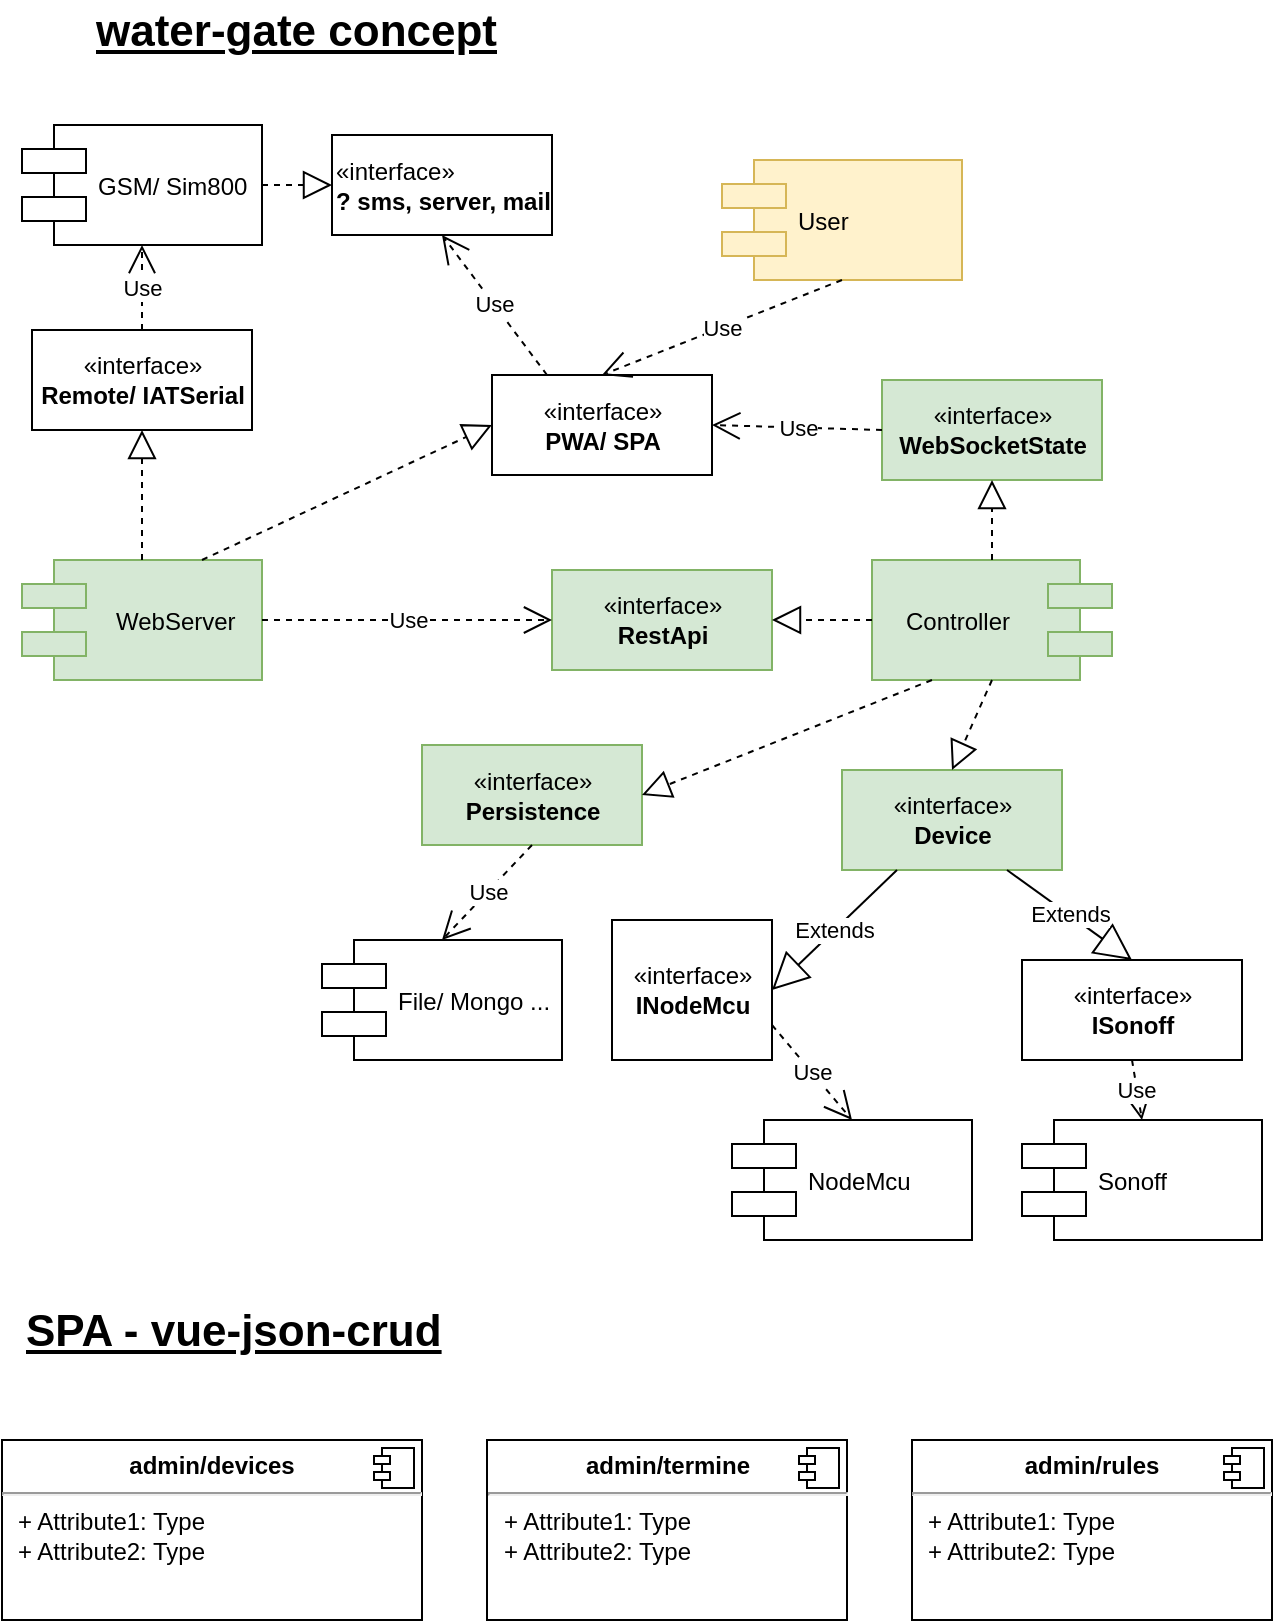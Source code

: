<mxfile version="10.7.5" type="device"><diagram id="bUiZtHM9Bvjog4h1wMAO" name="Page-1"><mxGraphModel dx="738" dy="568" grid="1" gridSize="10" guides="1" tooltips="1" connect="1" arrows="1" fold="1" page="1" pageScale="1" pageWidth="1100" pageHeight="850" math="0" shadow="0"><root><mxCell id="0"/><mxCell id="1" parent="0"/><mxCell id="YidOh_zYQuGWFkyb3X8e-1" value="GSM/ Sim800" style="shape=component;align=left;spacingLeft=36;" parent="1" vertex="1"><mxGeometry x="85" y="272.5" width="120" height="60" as="geometry"/></mxCell><mxCell id="YidOh_zYQuGWFkyb3X8e-2" value="Controller" style="shape=component;align=left;spacingLeft=15;direction=west;fillColor=#d5e8d4;strokeColor=#82b366;" parent="1" vertex="1"><mxGeometry x="510" y="490" width="120" height="60" as="geometry"/></mxCell><mxCell id="YidOh_zYQuGWFkyb3X8e-3" value="NodeMcu" style="shape=component;align=left;spacingLeft=36;" parent="1" vertex="1"><mxGeometry x="440" y="770" width="120" height="60" as="geometry"/></mxCell><mxCell id="YidOh_zYQuGWFkyb3X8e-4" value="«interface»&lt;br&gt;&lt;b&gt;Device&lt;/b&gt;" style="html=1;fillColor=#d5e8d4;strokeColor=#82b366;" parent="1" vertex="1"><mxGeometry x="495" y="595" width="110" height="50" as="geometry"/></mxCell><mxCell id="YidOh_zYQuGWFkyb3X8e-6" value="«interface»&lt;br&gt;&lt;b&gt;Remote/ IATSerial&lt;/b&gt;&lt;br&gt;" style="html=1;" parent="1" vertex="1"><mxGeometry x="90" y="375" width="110" height="50" as="geometry"/></mxCell><mxCell id="YidOh_zYQuGWFkyb3X8e-7" value="Sonoff" style="shape=component;align=left;spacingLeft=36;" parent="1" vertex="1"><mxGeometry x="585" y="770" width="120" height="60" as="geometry"/></mxCell><mxCell id="YidOh_zYQuGWFkyb3X8e-8" value="«interface»&lt;br&gt;&lt;b&gt;RestApi&lt;/b&gt;" style="html=1;fillColor=#d5e8d4;strokeColor=#82b366;" parent="1" vertex="1"><mxGeometry x="350" y="495" width="110" height="50" as="geometry"/></mxCell><mxCell id="YidOh_zYQuGWFkyb3X8e-9" value="WebServer" style="shape=component;align=left;spacingLeft=45;direction=east;fillColor=#d5e8d4;strokeColor=#82b366;" parent="1" vertex="1"><mxGeometry x="85" y="490" width="120" height="60" as="geometry"/></mxCell><mxCell id="YidOh_zYQuGWFkyb3X8e-10" value="«interface»&lt;br&gt;&lt;b&gt;PWA/ SPA&lt;/b&gt;" style="html=1;" parent="1" vertex="1"><mxGeometry x="320" y="397.5" width="110" height="50" as="geometry"/></mxCell><mxCell id="YidOh_zYQuGWFkyb3X8e-11" value="User" style="shape=component;align=left;spacingLeft=36;fillColor=#fff2cc;strokeColor=#d6b656;" parent="1" vertex="1"><mxGeometry x="435" y="290" width="120" height="60" as="geometry"/></mxCell><mxCell id="YidOh_zYQuGWFkyb3X8e-12" value="«interface»&lt;br&gt;&lt;b&gt;WebSocketState&lt;/b&gt;&lt;br&gt;" style="html=1;fillColor=#d5e8d4;strokeColor=#82b366;" parent="1" vertex="1"><mxGeometry x="515" y="400" width="110" height="50" as="geometry"/></mxCell><mxCell id="YidOh_zYQuGWFkyb3X8e-13" value="«interface»&lt;br&gt;&lt;b&gt;Persistence&lt;/b&gt;" style="html=1;fillColor=#d5e8d4;strokeColor=#82b366;" parent="1" vertex="1"><mxGeometry x="285" y="582.5" width="110" height="50" as="geometry"/></mxCell><mxCell id="YidOh_zYQuGWFkyb3X8e-14" value="File/ Mongo ..." style="shape=component;align=left;spacingLeft=36;" parent="1" vertex="1"><mxGeometry x="235" y="680" width="120" height="60" as="geometry"/></mxCell><mxCell id="YidOh_zYQuGWFkyb3X8e-15" value="" style="endArrow=block;dashed=1;endFill=0;endSize=12;html=1;entryX=0.5;entryY=0;entryDx=0;entryDy=0;exitX=0.5;exitY=0;exitDx=0;exitDy=0;" parent="1" source="YidOh_zYQuGWFkyb3X8e-2" target="YidOh_zYQuGWFkyb3X8e-4" edge="1"><mxGeometry width="160" relative="1" as="geometry"><mxPoint x="20" y="760" as="sourcePoint"/><mxPoint x="180" y="760" as="targetPoint"/></mxGeometry></mxCell><mxCell id="YidOh_zYQuGWFkyb3X8e-16" value="" style="endArrow=block;dashed=1;endFill=0;endSize=12;html=1;exitX=0.5;exitY=0;exitDx=0;exitDy=0;entryX=0.5;entryY=1;entryDx=0;entryDy=0;" parent="1" source="YidOh_zYQuGWFkyb3X8e-9" target="YidOh_zYQuGWFkyb3X8e-6" edge="1"><mxGeometry width="160" relative="1" as="geometry"><mxPoint x="20" y="760" as="sourcePoint"/><mxPoint x="180" y="760" as="targetPoint"/><Array as="points"/></mxGeometry></mxCell><mxCell id="YidOh_zYQuGWFkyb3X8e-17" value="Use" style="endArrow=open;endSize=12;dashed=1;html=1;entryX=0.5;entryY=0;entryDx=0;entryDy=0;exitX=0.75;exitY=0;exitDx=0;exitDy=0;" parent="1" source="YidOh_zYQuGWFkyb3X8e-37" target="YidOh_zYQuGWFkyb3X8e-3" edge="1"><mxGeometry width="160" relative="1" as="geometry"><mxPoint x="390" y="700" as="sourcePoint"/><mxPoint x="180" y="760" as="targetPoint"/></mxGeometry></mxCell><mxCell id="YidOh_zYQuGWFkyb3X8e-20" value="Use" style="endArrow=open;endSize=12;dashed=1;html=1;entryX=0.5;entryY=0;entryDx=0;entryDy=0;exitX=0.5;exitY=1;exitDx=0;exitDy=0;" parent="1" source="YidOh_zYQuGWFkyb3X8e-38" target="YidOh_zYQuGWFkyb3X8e-7" edge="1"><mxGeometry width="160" relative="1" as="geometry"><mxPoint x="510" y="760" as="sourcePoint"/><mxPoint x="180" y="760" as="targetPoint"/></mxGeometry></mxCell><mxCell id="YidOh_zYQuGWFkyb3X8e-22" value="Use" style="endArrow=open;endSize=12;dashed=1;html=1;exitX=0.5;exitY=0;exitDx=0;exitDy=0;entryX=0.5;entryY=1;entryDx=0;entryDy=0;" parent="1" source="YidOh_zYQuGWFkyb3X8e-6" target="YidOh_zYQuGWFkyb3X8e-1" edge="1"><mxGeometry width="160" relative="1" as="geometry"><mxPoint x="20" y="760" as="sourcePoint"/><mxPoint x="180" y="760" as="targetPoint"/></mxGeometry></mxCell><mxCell id="YidOh_zYQuGWFkyb3X8e-23" value="" style="endArrow=block;dashed=1;endFill=0;endSize=12;html=1;exitX=1;exitY=0.5;exitDx=0;exitDy=0;entryX=1;entryY=0.5;entryDx=0;entryDy=0;" parent="1" source="YidOh_zYQuGWFkyb3X8e-2" target="YidOh_zYQuGWFkyb3X8e-8" edge="1"><mxGeometry width="160" relative="1" as="geometry"><mxPoint x="20" y="760" as="sourcePoint"/><mxPoint x="180" y="760" as="targetPoint"/></mxGeometry></mxCell><mxCell id="YidOh_zYQuGWFkyb3X8e-24" value="Use" style="endArrow=open;endSize=12;dashed=1;html=1;exitX=1;exitY=0.5;exitDx=0;exitDy=0;entryX=0;entryY=0.5;entryDx=0;entryDy=0;" parent="1" source="YidOh_zYQuGWFkyb3X8e-9" target="YidOh_zYQuGWFkyb3X8e-8" edge="1"><mxGeometry width="160" relative="1" as="geometry"><mxPoint x="20" y="760" as="sourcePoint"/><mxPoint x="310" y="560" as="targetPoint"/></mxGeometry></mxCell><mxCell id="YidOh_zYQuGWFkyb3X8e-26" value="Use" style="endArrow=open;endSize=12;dashed=1;html=1;exitX=0.5;exitY=1;exitDx=0;exitDy=0;entryX=0.5;entryY=0;entryDx=0;entryDy=0;" parent="1" source="YidOh_zYQuGWFkyb3X8e-13" target="YidOh_zYQuGWFkyb3X8e-14" edge="1"><mxGeometry width="160" relative="1" as="geometry"><mxPoint x="20" y="760" as="sourcePoint"/><mxPoint x="180" y="760" as="targetPoint"/></mxGeometry></mxCell><mxCell id="YidOh_zYQuGWFkyb3X8e-27" value="" style="endArrow=block;dashed=1;endFill=0;endSize=12;html=1;exitX=0.75;exitY=0;exitDx=0;exitDy=0;entryX=1;entryY=0.5;entryDx=0;entryDy=0;" parent="1" source="YidOh_zYQuGWFkyb3X8e-2" target="YidOh_zYQuGWFkyb3X8e-13" edge="1"><mxGeometry width="160" relative="1" as="geometry"><mxPoint x="20" y="760" as="sourcePoint"/><mxPoint x="180" y="760" as="targetPoint"/></mxGeometry></mxCell><mxCell id="YidOh_zYQuGWFkyb3X8e-29" value="Use" style="endArrow=open;endSize=12;dashed=1;html=1;exitX=0.5;exitY=1;exitDx=0;exitDy=0;entryX=0.5;entryY=0;entryDx=0;entryDy=0;" parent="1" source="YidOh_zYQuGWFkyb3X8e-11" target="YidOh_zYQuGWFkyb3X8e-10" edge="1"><mxGeometry width="160" relative="1" as="geometry"><mxPoint x="20" y="760" as="sourcePoint"/><mxPoint x="180" y="760" as="targetPoint"/></mxGeometry></mxCell><mxCell id="YidOh_zYQuGWFkyb3X8e-30" value="" style="endArrow=block;dashed=1;endFill=0;endSize=12;html=1;exitX=0.5;exitY=1;exitDx=0;exitDy=0;entryX=0.5;entryY=1;entryDx=0;entryDy=0;" parent="1" source="YidOh_zYQuGWFkyb3X8e-2" target="YidOh_zYQuGWFkyb3X8e-12" edge="1"><mxGeometry width="160" relative="1" as="geometry"><mxPoint x="310" y="760" as="sourcePoint"/><mxPoint x="470" y="760" as="targetPoint"/></mxGeometry></mxCell><mxCell id="YidOh_zYQuGWFkyb3X8e-31" value="Use" style="endArrow=open;endSize=12;dashed=1;html=1;exitX=0;exitY=0.5;exitDx=0;exitDy=0;entryX=1;entryY=0.5;entryDx=0;entryDy=0;" parent="1" source="YidOh_zYQuGWFkyb3X8e-12" target="YidOh_zYQuGWFkyb3X8e-10" edge="1"><mxGeometry width="160" relative="1" as="geometry"><mxPoint x="670" y="440" as="sourcePoint"/><mxPoint x="830" y="440" as="targetPoint"/></mxGeometry></mxCell><mxCell id="YidOh_zYQuGWFkyb3X8e-32" value="«interface»&lt;br&gt;&lt;b&gt;? sms, server, mail&lt;/b&gt;" style="html=1;align=left;" parent="1" vertex="1"><mxGeometry x="240" y="277.5" width="110" height="50" as="geometry"/></mxCell><mxCell id="YidOh_zYQuGWFkyb3X8e-33" value="" style="endArrow=block;dashed=1;endFill=0;endSize=12;html=1;exitX=1;exitY=0.5;exitDx=0;exitDy=0;entryX=0;entryY=0.5;entryDx=0;entryDy=0;" parent="1" source="YidOh_zYQuGWFkyb3X8e-1" target="YidOh_zYQuGWFkyb3X8e-32" edge="1"><mxGeometry width="160" relative="1" as="geometry"><mxPoint x="20" y="760" as="sourcePoint"/><mxPoint x="180" y="760" as="targetPoint"/></mxGeometry></mxCell><mxCell id="YidOh_zYQuGWFkyb3X8e-34" value="Use" style="endArrow=open;endSize=12;dashed=1;html=1;exitX=0.25;exitY=0;exitDx=0;exitDy=0;entryX=0.5;entryY=1;entryDx=0;entryDy=0;" parent="1" source="YidOh_zYQuGWFkyb3X8e-10" target="YidOh_zYQuGWFkyb3X8e-32" edge="1"><mxGeometry width="160" relative="1" as="geometry"><mxPoint x="20" y="760" as="sourcePoint"/><mxPoint x="180" y="760" as="targetPoint"/></mxGeometry></mxCell><mxCell id="YidOh_zYQuGWFkyb3X8e-35" value="&lt;font style=&quot;font-size: 22px&quot;&gt;&lt;b&gt;&lt;u&gt;water-gate concept&lt;/u&gt;&lt;/b&gt;&lt;/font&gt;" style="text;html=1;resizable=0;points=[];autosize=1;align=left;verticalAlign=top;spacingTop=-4;" parent="1" vertex="1"><mxGeometry x="120" y="210" width="220" height="20" as="geometry"/></mxCell><mxCell id="YidOh_zYQuGWFkyb3X8e-37" value="«interface»&lt;br&gt;&lt;b&gt;INodeMcu&lt;/b&gt;" style="html=1;direction=south;" parent="1" vertex="1"><mxGeometry x="380" y="670" width="80" height="70" as="geometry"/></mxCell><mxCell id="YidOh_zYQuGWFkyb3X8e-38" value="«interface»&lt;br&gt;&lt;b&gt;ISonoff&lt;/b&gt;" style="html=1;" parent="1" vertex="1"><mxGeometry x="585" y="690" width="110" height="50" as="geometry"/></mxCell><mxCell id="YidOh_zYQuGWFkyb3X8e-39" value="Extends" style="endArrow=block;endSize=16;endFill=0;html=1;exitX=0.75;exitY=1;exitDx=0;exitDy=0;entryX=0.5;entryY=0;entryDx=0;entryDy=0;" parent="1" source="YidOh_zYQuGWFkyb3X8e-4" target="YidOh_zYQuGWFkyb3X8e-38" edge="1"><mxGeometry width="160" relative="1" as="geometry"><mxPoint x="90" y="850" as="sourcePoint"/><mxPoint x="610" y="640" as="targetPoint"/></mxGeometry></mxCell><mxCell id="YidOh_zYQuGWFkyb3X8e-40" value="Extends" style="endArrow=block;endSize=16;endFill=0;html=1;exitX=0.25;exitY=1;exitDx=0;exitDy=0;entryX=0.5;entryY=0;entryDx=0;entryDy=0;" parent="1" source="YidOh_zYQuGWFkyb3X8e-4" target="YidOh_zYQuGWFkyb3X8e-37" edge="1"><mxGeometry width="160" relative="1" as="geometry"><mxPoint x="90" y="850" as="sourcePoint"/><mxPoint x="420" y="680" as="targetPoint"/></mxGeometry></mxCell><mxCell id="YidOh_zYQuGWFkyb3X8e-42" value="" style="endArrow=block;dashed=1;endFill=0;endSize=12;html=1;exitX=0.75;exitY=0;exitDx=0;exitDy=0;entryX=0;entryY=0.5;entryDx=0;entryDy=0;" parent="1" source="YidOh_zYQuGWFkyb3X8e-9" target="YidOh_zYQuGWFkyb3X8e-10" edge="1"><mxGeometry width="160" relative="1" as="geometry"><mxPoint x="90" y="850" as="sourcePoint"/><mxPoint x="250" y="850" as="targetPoint"/></mxGeometry></mxCell><mxCell id="E44JpwFRPB8GiYnQOW6b-1" value="&lt;b&gt;&lt;font size=&quot;1&quot;&gt;&lt;u style=&quot;font-size: 22px&quot;&gt;SPA - vue-json-crud&lt;/u&gt;&lt;/font&gt;&lt;/b&gt;" style="text;html=1;resizable=0;points=[];autosize=1;align=left;verticalAlign=top;spacingTop=-4;" vertex="1" parent="1"><mxGeometry x="85" y="860" width="220" height="20" as="geometry"/></mxCell><mxCell id="E44JpwFRPB8GiYnQOW6b-5" value="&lt;p style=&quot;margin: 0px ; margin-top: 6px ; text-align: center&quot;&gt;&lt;b&gt;admin/devices&lt;/b&gt;&lt;/p&gt;&lt;hr&gt;&lt;p style=&quot;margin: 0px ; margin-left: 8px&quot;&gt;+ Attribute1: Type&lt;br&gt;+ Attribute2: Type&lt;/p&gt;" style="align=left;overflow=fill;html=1;" vertex="1" parent="1"><mxGeometry x="75" y="930" width="210" height="90" as="geometry"/></mxCell><mxCell id="E44JpwFRPB8GiYnQOW6b-6" value="" style="shape=component;jettyWidth=8;jettyHeight=4;" vertex="1" parent="E44JpwFRPB8GiYnQOW6b-5"><mxGeometry x="1" width="20" height="20" relative="1" as="geometry"><mxPoint x="-24" y="4" as="offset"/></mxGeometry></mxCell><mxCell id="E44JpwFRPB8GiYnQOW6b-9" value="&lt;p style=&quot;margin: 0px ; margin-top: 6px ; text-align: center&quot;&gt;&lt;b&gt;admin/rules&lt;/b&gt;&lt;/p&gt;&lt;hr&gt;&lt;p style=&quot;margin: 0px ; margin-left: 8px&quot;&gt;+ Attribute1: Type&lt;br&gt;+ Attribute2: Type&lt;/p&gt;" style="align=left;overflow=fill;html=1;" vertex="1" parent="1"><mxGeometry x="530" y="930" width="180" height="90" as="geometry"/></mxCell><mxCell id="E44JpwFRPB8GiYnQOW6b-10" value="" style="shape=component;jettyWidth=8;jettyHeight=4;" vertex="1" parent="E44JpwFRPB8GiYnQOW6b-9"><mxGeometry x="1" width="20" height="20" relative="1" as="geometry"><mxPoint x="-24" y="4" as="offset"/></mxGeometry></mxCell><mxCell id="E44JpwFRPB8GiYnQOW6b-7" value="&lt;p style=&quot;margin: 0px ; margin-top: 6px ; text-align: center&quot;&gt;&lt;b&gt;admin/termine&lt;/b&gt;&lt;/p&gt;&lt;hr&gt;&lt;p style=&quot;margin: 0px ; margin-left: 8px&quot;&gt;+ Attribute1: Type&lt;br&gt;+ Attribute2: Type&lt;/p&gt;" style="align=left;overflow=fill;html=1;" vertex="1" parent="1"><mxGeometry x="317.5" y="930" width="180" height="90" as="geometry"/></mxCell><mxCell id="E44JpwFRPB8GiYnQOW6b-8" value="" style="shape=component;jettyWidth=8;jettyHeight=4;" vertex="1" parent="E44JpwFRPB8GiYnQOW6b-7"><mxGeometry x="1" width="20" height="20" relative="1" as="geometry"><mxPoint x="-24" y="4" as="offset"/></mxGeometry></mxCell></root></mxGraphModel></diagram></mxfile>